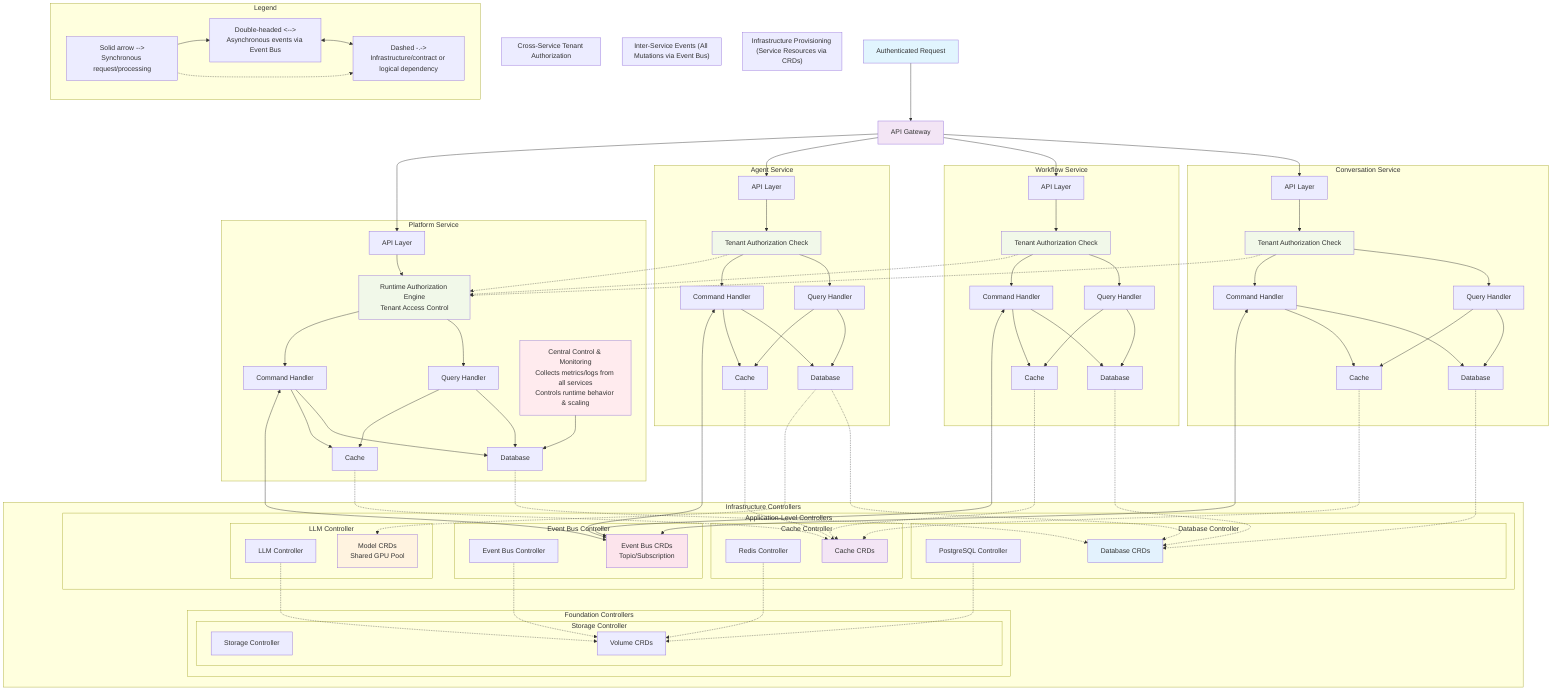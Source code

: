 flowchart TB
    AUTH_IN[Authenticated Request] --> API_GW[API Gateway]
    
    subgraph "Conversation Service"
        CONV_API[API Layer]
        CONV_AUTHZ[Tenant Authorization Check]
        CONV_QUERY[Query Handler]
        CONV_CMD[Command Handler]
        CONV_DATA[Database]
        CONV_CACHE[Cache]
        
        CONV_API --> CONV_AUTHZ
        CONV_AUTHZ --> CONV_QUERY
        CONV_AUTHZ --> CONV_CMD
        CONV_QUERY --> CONV_DATA
        CONV_CMD --> CONV_DATA
        CONV_QUERY --> CONV_CACHE
        CONV_CMD --> CONV_CACHE
    end
    
    subgraph "Workflow Service"
        WF_API[API Layer]
        WF_AUTHZ[Tenant Authorization Check]
        WF_QUERY[Query Handler]
        WF_CMD[Command Handler]
        WF_DATA[Database]
        WF_CACHE[Cache]
        
        WF_API --> WF_AUTHZ
        WF_AUTHZ --> WF_QUERY
        WF_AUTHZ --> WF_CMD
        WF_QUERY --> WF_DATA
        WF_CMD --> WF_DATA
        WF_QUERY --> WF_CACHE
        WF_CMD --> WF_CACHE
    end
    
    subgraph "Agent Service"
        AGENT_API[API Layer]
        AGENT_AUTHZ[Tenant Authorization Check]
        AGENT_QUERY[Query Handler]
        AGENT_CMD[Command Handler]
        AGENT_DATA[Database]
        AGENT_CACHE[Cache]
        
        AGENT_API --> AGENT_AUTHZ
        AGENT_AUTHZ --> AGENT_QUERY
        AGENT_AUTHZ --> AGENT_CMD
        AGENT_QUERY --> AGENT_DATA
        AGENT_CMD --> AGENT_DATA
        AGENT_QUERY --> AGENT_CACHE
        AGENT_CMD --> AGENT_CACHE
    end
    
    subgraph "Platform Service"
        PLATFORM_API[API Layer]
        PLATFORM_AUTHZ[Runtime Authorization Engine<br/>Tenant Access Control]
        PLATFORM_QUERY[Query Handler]
        PLATFORM_CMD[Command Handler]
        PLATFORM_MONITOR[Central Control & Monitoring<br/>Collects metrics/logs from all services<br/>Controls runtime behavior & scaling]
        PLATFORM_DATA[Database]
        PLATFORM_CACHE[Cache]
        
        PLATFORM_API --> PLATFORM_AUTHZ
        PLATFORM_AUTHZ --> PLATFORM_QUERY
        PLATFORM_AUTHZ --> PLATFORM_CMD
        PLATFORM_QUERY --> PLATFORM_DATA
        PLATFORM_CMD --> PLATFORM_DATA
        PLATFORM_MONITOR --> PLATFORM_DATA
        PLATFORM_QUERY --> PLATFORM_CACHE
        PLATFORM_CMD --> PLATFORM_CACHE
    end
    
    API_GW --> CONV_API
    API_GW --> WF_API
    API_GW --> AGENT_API
    API_GW --> PLATFORM_API
    
    subgraph "Infrastructure Controllers"
        subgraph "Application-Level Controllers"
            subgraph "Database Controller"
                DB_CTRL[PostgreSQL Controller]
                DB_CRD[Database CRDs]
            end
            
            subgraph "Cache Controller"
                CACHE_CTRL[Redis Controller]
                CACHE_CRD[Cache CRDs]
            end
            
            subgraph "LLM Controller"
                LLM_CTRL[LLM Controller]
                LLM_CRD[Model CRDs<br/>Shared GPU Pool]
            end
            
            subgraph "Event Bus Controller"
                EVENT_BUS_CTRL[Event Bus Controller]
                EVENT_BUS_CRD[Event Bus CRDs<br/>Topic/Subscription]
            end
        end
        
        subgraph "Foundation Controllers"
            subgraph "Storage Controller"
                STORAGE_CTRL[Storage Controller]
                STORAGE_CRD[Volume CRDs]
            end
        end
        
        DB_CTRL -.-> STORAGE_CRD
        CACHE_CTRL -.-> STORAGE_CRD
        LLM_CTRL -.-> STORAGE_CRD
        EVENT_BUS_CTRL -.-> STORAGE_CRD
    end
    
    subgraph "Infrastructure Provisioning (Service Resources via CRDs)"
        CONV_DATA -.-> DB_CRD
        CONV_CACHE -.-> CACHE_CRD
        
        WF_DATA -.-> DB_CRD
        WF_CACHE -.-> CACHE_CRD
        
        AGENT_DATA -.-> DB_CRD
        AGENT_CACHE -.-> CACHE_CRD
        AGENT_DATA -.-> LLM_CRD
        
        PLATFORM_DATA -.-> DB_CRD
        PLATFORM_CACHE -.-> CACHE_CRD
    end
    
    subgraph "Inter-Service Events (All Mutations via Event Bus)"
        CONV_CMD <--> EVENT_BUS_CRD
        WF_CMD <--> EVENT_BUS_CRD
        AGENT_CMD <--> EVENT_BUS_CRD
        PLATFORM_CMD <--> EVENT_BUS_CRD
    end
    
    subgraph "Cross-Service Tenant Authorization"
        CONV_AUTHZ -.-> PLATFORM_AUTHZ
        WF_AUTHZ -.-> PLATFORM_AUTHZ
        AGENT_AUTHZ -.-> PLATFORM_AUTHZ
    end
    
    %% Legend
    subgraph "Legend"
        LEG_SYNC[Solid arrow -->\nSynchronous request/processing]
        LEG_ASYNC[Double-headed <-->\nAsynchronous events via Event Bus]
        LEG_DASHED[Dashed -.->\nInfrastructure/contract or logical dependency]
        
        %% Example connectors for legend only
        LEG_SYNC --> LEG_ASYNC
        LEG_ASYNC <--> LEG_DASHED
        LEG_SYNC -.-> LEG_DASHED
    end
    
    style AUTH_IN fill:#e1f5fe
    style API_GW fill:#f3e5f5
    style EVENT_BUS_CRD fill:#fce4ec
    style DB_CRD fill:#e3f2fd
    style CACHE_CRD fill:#f3e5f5
    style LLM_CRD fill:#fff3e0
    style PLATFORM_MONITOR fill:#ffebee
    style PLATFORM_AUTHZ fill:#f1f8e9
    style CONV_AUTHZ fill:#f1f8e9
    style WF_AUTHZ fill:#f1f8e9
    style AGENT_AUTHZ fill:#f1f8e9